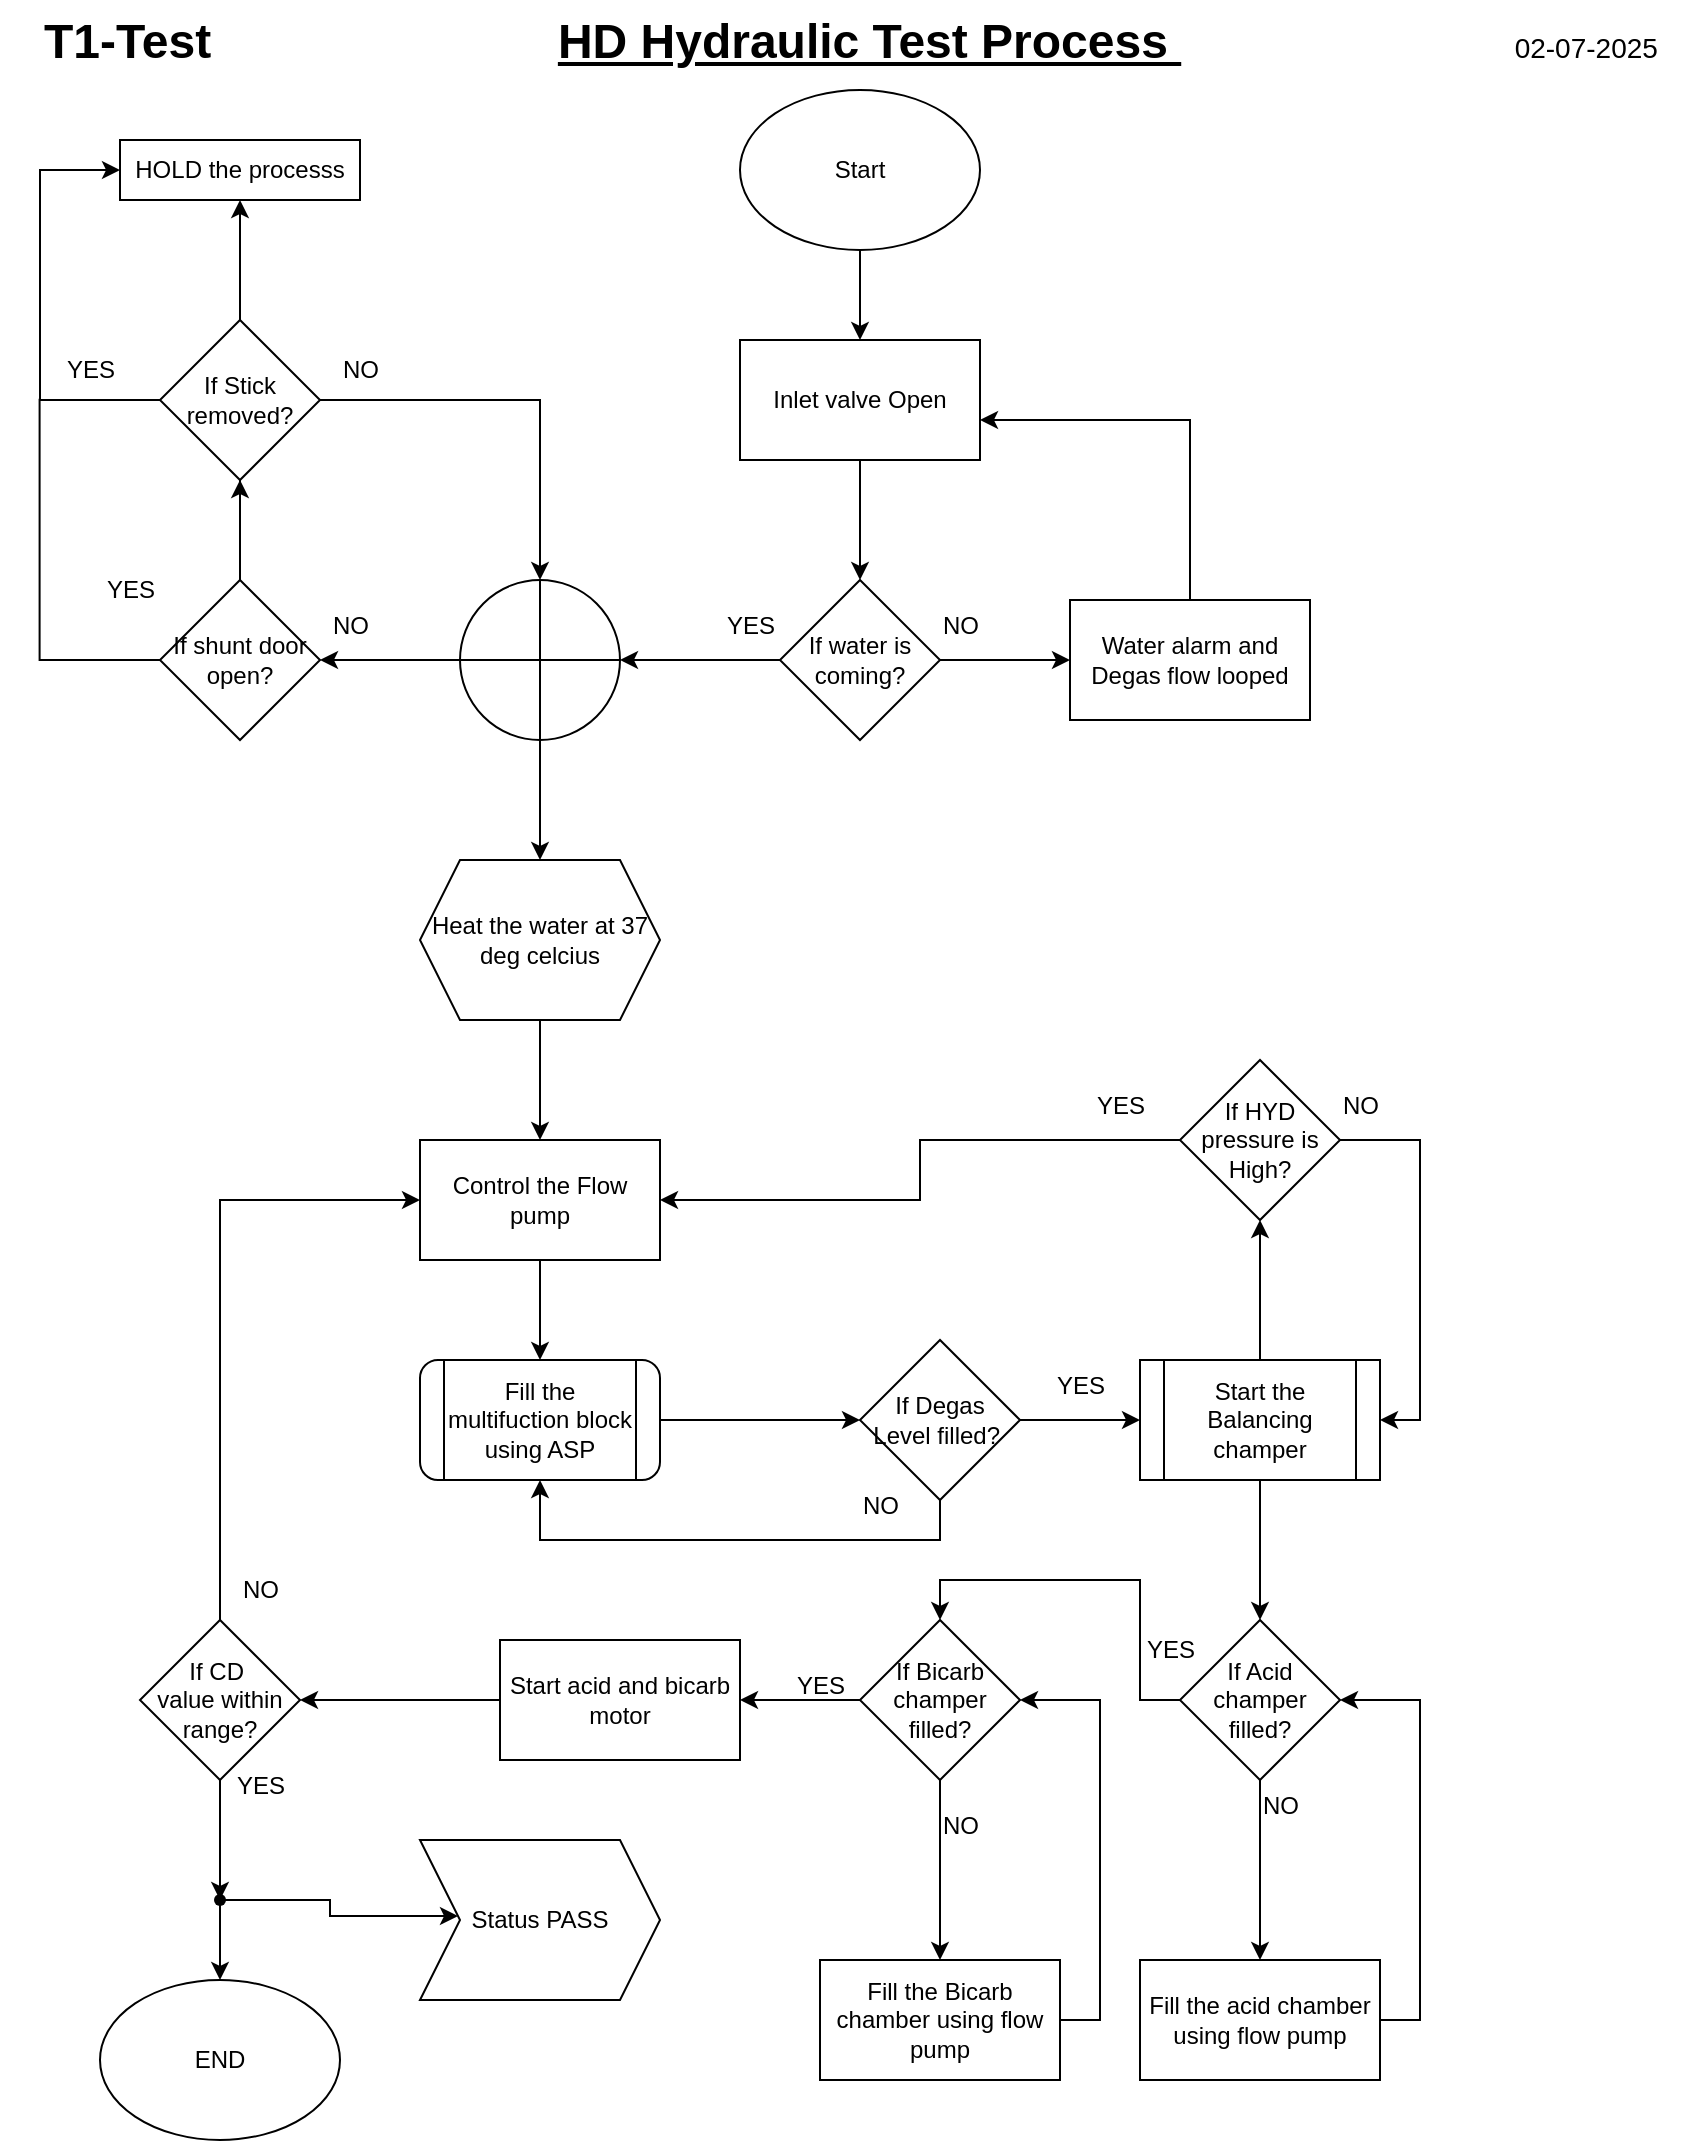 <mxfile version="27.2.0">
  <diagram name="Page-1" id="agJwHo2duFh0nlWvI7rb">
    <mxGraphModel dx="891" dy="356" grid="1" gridSize="10" guides="1" tooltips="1" connect="1" arrows="1" fold="1" page="1" pageScale="1" pageWidth="850" pageHeight="1100" math="0" shadow="0">
      <root>
        <mxCell id="0" />
        <mxCell id="1" parent="0" />
        <mxCell id="fLNXPQ3UnKxgZeLVkNeZ-3" value="" style="edgeStyle=orthogonalEdgeStyle;rounded=0;orthogonalLoop=1;jettySize=auto;html=1;" parent="1" source="fLNXPQ3UnKxgZeLVkNeZ-1" target="fLNXPQ3UnKxgZeLVkNeZ-2" edge="1">
          <mxGeometry relative="1" as="geometry" />
        </mxCell>
        <mxCell id="fLNXPQ3UnKxgZeLVkNeZ-1" value="Start" style="ellipse;whiteSpace=wrap;html=1;" parent="1" vertex="1">
          <mxGeometry x="370" y="45" width="120" height="80" as="geometry" />
        </mxCell>
        <mxCell id="fLNXPQ3UnKxgZeLVkNeZ-5" value="" style="edgeStyle=orthogonalEdgeStyle;rounded=0;orthogonalLoop=1;jettySize=auto;html=1;" parent="1" source="fLNXPQ3UnKxgZeLVkNeZ-2" target="fLNXPQ3UnKxgZeLVkNeZ-4" edge="1">
          <mxGeometry relative="1" as="geometry" />
        </mxCell>
        <mxCell id="fLNXPQ3UnKxgZeLVkNeZ-2" value="Inlet valve Open" style="whiteSpace=wrap;html=1;" parent="1" vertex="1">
          <mxGeometry x="370" y="170" width="120" height="60" as="geometry" />
        </mxCell>
        <mxCell id="fLNXPQ3UnKxgZeLVkNeZ-10" value="" style="edgeStyle=orthogonalEdgeStyle;rounded=0;orthogonalLoop=1;jettySize=auto;html=1;" parent="1" source="fLNXPQ3UnKxgZeLVkNeZ-4" target="fLNXPQ3UnKxgZeLVkNeZ-9" edge="1">
          <mxGeometry relative="1" as="geometry" />
        </mxCell>
        <mxCell id="fLNXPQ3UnKxgZeLVkNeZ-90" style="edgeStyle=orthogonalEdgeStyle;rounded=0;orthogonalLoop=1;jettySize=auto;html=1;exitX=0;exitY=0.5;exitDx=0;exitDy=0;entryX=1;entryY=0.5;entryDx=0;entryDy=0;" parent="1" source="fLNXPQ3UnKxgZeLVkNeZ-4" target="fLNXPQ3UnKxgZeLVkNeZ-89" edge="1">
          <mxGeometry relative="1" as="geometry" />
        </mxCell>
        <mxCell id="fLNXPQ3UnKxgZeLVkNeZ-4" value="If water is coming?" style="rhombus;whiteSpace=wrap;html=1;" parent="1" vertex="1">
          <mxGeometry x="390" y="290" width="80" height="80" as="geometry" />
        </mxCell>
        <mxCell id="fLNXPQ3UnKxgZeLVkNeZ-9" value="Water alarm and Degas flow looped" style="whiteSpace=wrap;html=1;" parent="1" vertex="1">
          <mxGeometry x="535" y="300" width="120" height="60" as="geometry" />
        </mxCell>
        <mxCell id="fLNXPQ3UnKxgZeLVkNeZ-13" value="" style="edgeStyle=orthogonalEdgeStyle;rounded=0;orthogonalLoop=1;jettySize=auto;html=1;exitX=0.5;exitY=0;exitDx=0;exitDy=0;" parent="1" source="fLNXPQ3UnKxgZeLVkNeZ-9" target="fLNXPQ3UnKxgZeLVkNeZ-2" edge="1">
          <mxGeometry relative="1" as="geometry">
            <mxPoint x="595" y="190" as="sourcePoint" />
            <Array as="points">
              <mxPoint x="595" y="210" />
            </Array>
          </mxGeometry>
        </mxCell>
        <mxCell id="fLNXPQ3UnKxgZeLVkNeZ-14" value="NO" style="text;html=1;align=center;verticalAlign=middle;resizable=0;points=[];autosize=1;strokeColor=none;fillColor=none;" parent="1" vertex="1">
          <mxGeometry x="460" y="298" width="40" height="30" as="geometry" />
        </mxCell>
        <mxCell id="fLNXPQ3UnKxgZeLVkNeZ-25" value="" style="edgeStyle=orthogonalEdgeStyle;rounded=0;orthogonalLoop=1;jettySize=auto;html=1;" parent="1" source="fLNXPQ3UnKxgZeLVkNeZ-22" target="fLNXPQ3UnKxgZeLVkNeZ-24" edge="1">
          <mxGeometry relative="1" as="geometry" />
        </mxCell>
        <mxCell id="fLNXPQ3UnKxgZeLVkNeZ-22" value="Fill the multifuction block using ASP" style="shape=process;whiteSpace=wrap;html=1;backgroundOutline=1;sketch=0;pointerEvents=1;resizable=0;rounded=1;" parent="1" vertex="1">
          <mxGeometry x="210" y="680" width="120" height="60" as="geometry" />
        </mxCell>
        <mxCell id="fLNXPQ3UnKxgZeLVkNeZ-26" style="edgeStyle=orthogonalEdgeStyle;rounded=0;orthogonalLoop=1;jettySize=auto;html=1;exitX=0.5;exitY=1;exitDx=0;exitDy=0;entryX=0.5;entryY=1;entryDx=0;entryDy=0;" parent="1" source="fLNXPQ3UnKxgZeLVkNeZ-24" target="fLNXPQ3UnKxgZeLVkNeZ-22" edge="1">
          <mxGeometry relative="1" as="geometry" />
        </mxCell>
        <mxCell id="fLNXPQ3UnKxgZeLVkNeZ-29" value="" style="edgeStyle=orthogonalEdgeStyle;rounded=0;orthogonalLoop=1;jettySize=auto;html=1;" parent="1" source="fLNXPQ3UnKxgZeLVkNeZ-24" target="fLNXPQ3UnKxgZeLVkNeZ-28" edge="1">
          <mxGeometry relative="1" as="geometry" />
        </mxCell>
        <mxCell id="fLNXPQ3UnKxgZeLVkNeZ-24" value="&lt;div style=&quot;&quot;&gt;&lt;span style=&quot;background-color: transparent; color: light-dark(rgb(0, 0, 0), rgb(255, 255, 255));&quot;&gt;If&amp;nbsp;&lt;/span&gt;&lt;span style=&quot;background-color: transparent; color: light-dark(rgb(0, 0, 0), rgb(255, 255, 255));&quot;&gt;Degas&lt;/span&gt;&lt;/div&gt;&lt;div style=&quot;&quot;&gt;&lt;span style=&quot;background-color: transparent; color: light-dark(rgb(0, 0, 0), rgb(255, 255, 255));&quot;&gt;Level&amp;nbsp;&lt;/span&gt;&lt;span style=&quot;background-color: transparent; color: light-dark(rgb(0, 0, 0), rgb(255, 255, 255));&quot;&gt;filled?&amp;nbsp;&lt;/span&gt;&lt;/div&gt;" style="rhombus;whiteSpace=wrap;html=1;sketch=0;pointerEvents=1;resizable=0;rounded=1;arcSize=0;align=center;" parent="1" vertex="1">
          <mxGeometry x="430" y="670" width="80" height="80" as="geometry" />
        </mxCell>
        <mxCell id="fLNXPQ3UnKxgZeLVkNeZ-27" value="NO" style="text;html=1;align=center;verticalAlign=middle;resizable=0;points=[];autosize=1;strokeColor=none;fillColor=none;" parent="1" vertex="1">
          <mxGeometry x="420" y="738" width="40" height="30" as="geometry" />
        </mxCell>
        <mxCell id="fLNXPQ3UnKxgZeLVkNeZ-31" value="" style="edgeStyle=orthogonalEdgeStyle;rounded=0;orthogonalLoop=1;jettySize=auto;html=1;" parent="1" source="fLNXPQ3UnKxgZeLVkNeZ-28" target="fLNXPQ3UnKxgZeLVkNeZ-30" edge="1">
          <mxGeometry relative="1" as="geometry" />
        </mxCell>
        <mxCell id="fLNXPQ3UnKxgZeLVkNeZ-55" value="" style="edgeStyle=orthogonalEdgeStyle;rounded=0;orthogonalLoop=1;jettySize=auto;html=1;" parent="1" source="fLNXPQ3UnKxgZeLVkNeZ-28" target="fLNXPQ3UnKxgZeLVkNeZ-54" edge="1">
          <mxGeometry relative="1" as="geometry" />
        </mxCell>
        <mxCell id="fLNXPQ3UnKxgZeLVkNeZ-28" value="Start the Balancing champer" style="shape=process;whiteSpace=wrap;html=1;backgroundOutline=1;sketch=0;pointerEvents=1;resizable=0;rounded=1;arcSize=0;" parent="1" vertex="1">
          <mxGeometry x="570" y="680" width="120" height="60" as="geometry" />
        </mxCell>
        <mxCell id="fLNXPQ3UnKxgZeLVkNeZ-38" value="" style="edgeStyle=orthogonalEdgeStyle;rounded=0;orthogonalLoop=1;jettySize=auto;html=1;" parent="1" source="fLNXPQ3UnKxgZeLVkNeZ-30" target="fLNXPQ3UnKxgZeLVkNeZ-37" edge="1">
          <mxGeometry relative="1" as="geometry" />
        </mxCell>
        <mxCell id="fLNXPQ3UnKxgZeLVkNeZ-46" style="edgeStyle=orthogonalEdgeStyle;rounded=0;orthogonalLoop=1;jettySize=auto;html=1;entryX=0.5;entryY=0;entryDx=0;entryDy=0;" parent="1" source="fLNXPQ3UnKxgZeLVkNeZ-30" target="fLNXPQ3UnKxgZeLVkNeZ-32" edge="1">
          <mxGeometry relative="1" as="geometry">
            <Array as="points">
              <mxPoint x="570" y="850" />
              <mxPoint x="570" y="790" />
              <mxPoint x="470" y="790" />
            </Array>
          </mxGeometry>
        </mxCell>
        <mxCell id="fLNXPQ3UnKxgZeLVkNeZ-30" value="&lt;font style=&quot;font-size: 12px;&quot;&gt;If Acid champer filled?&lt;/font&gt;" style="rhombus;whiteSpace=wrap;html=1;sketch=0;pointerEvents=1;resizable=0;rounded=1;arcSize=0;" parent="1" vertex="1">
          <mxGeometry x="590" y="810" width="80" height="80" as="geometry" />
        </mxCell>
        <mxCell id="fLNXPQ3UnKxgZeLVkNeZ-36" value="" style="edgeStyle=orthogonalEdgeStyle;rounded=0;orthogonalLoop=1;jettySize=auto;html=1;" parent="1" source="fLNXPQ3UnKxgZeLVkNeZ-32" target="fLNXPQ3UnKxgZeLVkNeZ-35" edge="1">
          <mxGeometry relative="1" as="geometry" />
        </mxCell>
        <mxCell id="fLNXPQ3UnKxgZeLVkNeZ-51" value="" style="edgeStyle=orthogonalEdgeStyle;rounded=0;orthogonalLoop=1;jettySize=auto;html=1;" parent="1" source="fLNXPQ3UnKxgZeLVkNeZ-32" target="fLNXPQ3UnKxgZeLVkNeZ-50" edge="1">
          <mxGeometry relative="1" as="geometry" />
        </mxCell>
        <mxCell id="fLNXPQ3UnKxgZeLVkNeZ-32" value="&lt;font style=&quot;font-size: 12px;&quot;&gt;If Bicarb champer filled?&lt;/font&gt;" style="rhombus;whiteSpace=wrap;html=1;sketch=0;pointerEvents=1;resizable=0;rounded=1;arcSize=0;" parent="1" vertex="1">
          <mxGeometry x="430" y="810" width="80" height="80" as="geometry" />
        </mxCell>
        <mxCell id="fLNXPQ3UnKxgZeLVkNeZ-34" value="YES" style="text;html=1;align=center;verticalAlign=middle;resizable=0;points=[];autosize=1;strokeColor=none;fillColor=none;" parent="1" vertex="1">
          <mxGeometry x="560" y="810" width="50" height="30" as="geometry" />
        </mxCell>
        <mxCell id="fLNXPQ3UnKxgZeLVkNeZ-47" style="edgeStyle=orthogonalEdgeStyle;rounded=0;orthogonalLoop=1;jettySize=auto;html=1;entryX=1;entryY=0.5;entryDx=0;entryDy=0;" parent="1" source="fLNXPQ3UnKxgZeLVkNeZ-35" target="fLNXPQ3UnKxgZeLVkNeZ-32" edge="1">
          <mxGeometry relative="1" as="geometry">
            <Array as="points">
              <mxPoint x="550" y="1010" />
              <mxPoint x="550" y="850" />
            </Array>
          </mxGeometry>
        </mxCell>
        <mxCell id="fLNXPQ3UnKxgZeLVkNeZ-35" value="Fill the Bicarb chamber using flow pump" style="whiteSpace=wrap;html=1;sketch=0;pointerEvents=1;resizable=0;rounded=1;arcSize=0;" parent="1" vertex="1">
          <mxGeometry x="410" y="980" width="120" height="60" as="geometry" />
        </mxCell>
        <mxCell id="fLNXPQ3UnKxgZeLVkNeZ-39" style="edgeStyle=orthogonalEdgeStyle;rounded=0;orthogonalLoop=1;jettySize=auto;html=1;exitX=1;exitY=0.5;exitDx=0;exitDy=0;entryX=1;entryY=0.5;entryDx=0;entryDy=0;" parent="1" source="fLNXPQ3UnKxgZeLVkNeZ-37" target="fLNXPQ3UnKxgZeLVkNeZ-30" edge="1">
          <mxGeometry relative="1" as="geometry" />
        </mxCell>
        <mxCell id="fLNXPQ3UnKxgZeLVkNeZ-37" value="Fill the acid chamber using flow pump" style="whiteSpace=wrap;html=1;sketch=0;pointerEvents=1;resizable=0;rounded=1;arcSize=0;" parent="1" vertex="1">
          <mxGeometry x="570" y="980" width="120" height="60" as="geometry" />
        </mxCell>
        <mxCell id="fLNXPQ3UnKxgZeLVkNeZ-75" value="" style="edgeStyle=orthogonalEdgeStyle;rounded=0;orthogonalLoop=1;jettySize=auto;html=1;" parent="1" source="fLNXPQ3UnKxgZeLVkNeZ-50" target="fLNXPQ3UnKxgZeLVkNeZ-74" edge="1">
          <mxGeometry relative="1" as="geometry" />
        </mxCell>
        <mxCell id="fLNXPQ3UnKxgZeLVkNeZ-50" value="Start acid and bicarb motor" style="whiteSpace=wrap;html=1;sketch=0;pointerEvents=1;resizable=0;rounded=1;arcSize=0;" parent="1" vertex="1">
          <mxGeometry x="250" y="820" width="120" height="60" as="geometry" />
        </mxCell>
        <mxCell id="fLNXPQ3UnKxgZeLVkNeZ-63" style="edgeStyle=orthogonalEdgeStyle;rounded=0;orthogonalLoop=1;jettySize=auto;html=1;exitX=0;exitY=0.5;exitDx=0;exitDy=0;entryX=1;entryY=0.5;entryDx=0;entryDy=0;" parent="1" source="fLNXPQ3UnKxgZeLVkNeZ-54" target="fLNXPQ3UnKxgZeLVkNeZ-61" edge="1">
          <mxGeometry relative="1" as="geometry" />
        </mxCell>
        <mxCell id="fLNXPQ3UnKxgZeLVkNeZ-68" style="edgeStyle=orthogonalEdgeStyle;rounded=0;orthogonalLoop=1;jettySize=auto;html=1;exitX=1;exitY=0.5;exitDx=0;exitDy=0;entryX=1;entryY=0.5;entryDx=0;entryDy=0;" parent="1" source="fLNXPQ3UnKxgZeLVkNeZ-54" target="fLNXPQ3UnKxgZeLVkNeZ-28" edge="1">
          <mxGeometry relative="1" as="geometry" />
        </mxCell>
        <mxCell id="fLNXPQ3UnKxgZeLVkNeZ-54" value="If HYD pressure is High?" style="rhombus;whiteSpace=wrap;html=1;sketch=0;pointerEvents=1;resizable=0;rounded=1;arcSize=0;" parent="1" vertex="1">
          <mxGeometry x="590" y="530" width="80" height="80" as="geometry" />
        </mxCell>
        <mxCell id="fLNXPQ3UnKxgZeLVkNeZ-62" value="" style="edgeStyle=orthogonalEdgeStyle;rounded=0;orthogonalLoop=1;jettySize=auto;html=1;" parent="1" source="fLNXPQ3UnKxgZeLVkNeZ-60" target="fLNXPQ3UnKxgZeLVkNeZ-61" edge="1">
          <mxGeometry relative="1" as="geometry" />
        </mxCell>
        <mxCell id="fLNXPQ3UnKxgZeLVkNeZ-60" value="Heat the water at 37 deg celcius" style="shape=hexagon;perimeter=hexagonPerimeter2;whiteSpace=wrap;html=1;fixedSize=1;" parent="1" vertex="1">
          <mxGeometry x="210" y="430" width="120" height="80" as="geometry" />
        </mxCell>
        <mxCell id="fLNXPQ3UnKxgZeLVkNeZ-64" style="edgeStyle=orthogonalEdgeStyle;rounded=0;orthogonalLoop=1;jettySize=auto;html=1;exitX=0.5;exitY=1;exitDx=0;exitDy=0;entryX=0.5;entryY=0;entryDx=0;entryDy=0;" parent="1" source="fLNXPQ3UnKxgZeLVkNeZ-61" target="fLNXPQ3UnKxgZeLVkNeZ-22" edge="1">
          <mxGeometry relative="1" as="geometry" />
        </mxCell>
        <mxCell id="fLNXPQ3UnKxgZeLVkNeZ-61" value="Control the Flow pump" style="whiteSpace=wrap;html=1;" parent="1" vertex="1">
          <mxGeometry x="210" y="570" width="120" height="60" as="geometry" />
        </mxCell>
        <mxCell id="fLNXPQ3UnKxgZeLVkNeZ-67" value="YES" style="text;html=1;align=center;verticalAlign=middle;resizable=0;points=[];autosize=1;strokeColor=none;fillColor=none;" parent="1" vertex="1">
          <mxGeometry x="535" y="538" width="50" height="30" as="geometry" />
        </mxCell>
        <mxCell id="fLNXPQ3UnKxgZeLVkNeZ-69" value="NO" style="text;html=1;align=center;verticalAlign=middle;resizable=0;points=[];autosize=1;strokeColor=none;fillColor=none;" parent="1" vertex="1">
          <mxGeometry x="660" y="538" width="40" height="30" as="geometry" />
        </mxCell>
        <mxCell id="fLNXPQ3UnKxgZeLVkNeZ-70" value="YES" style="text;html=1;align=center;verticalAlign=middle;resizable=0;points=[];autosize=1;strokeColor=none;fillColor=none;" parent="1" vertex="1">
          <mxGeometry x="515" y="678" width="50" height="30" as="geometry" />
        </mxCell>
        <mxCell id="fLNXPQ3UnKxgZeLVkNeZ-71" value="NO" style="text;html=1;align=center;verticalAlign=middle;resizable=0;points=[];autosize=1;strokeColor=none;fillColor=none;" parent="1" vertex="1">
          <mxGeometry x="620" y="888" width="40" height="30" as="geometry" />
        </mxCell>
        <mxCell id="fLNXPQ3UnKxgZeLVkNeZ-72" value="NO" style="text;html=1;align=center;verticalAlign=middle;resizable=0;points=[];autosize=1;strokeColor=none;fillColor=none;" parent="1" vertex="1">
          <mxGeometry x="460" y="898" width="40" height="30" as="geometry" />
        </mxCell>
        <mxCell id="fLNXPQ3UnKxgZeLVkNeZ-73" value="YES" style="text;html=1;align=center;verticalAlign=middle;resizable=0;points=[];autosize=1;strokeColor=none;fillColor=none;" parent="1" vertex="1">
          <mxGeometry x="385" y="828" width="50" height="30" as="geometry" />
        </mxCell>
        <mxCell id="fLNXPQ3UnKxgZeLVkNeZ-80" value="" style="edgeStyle=orthogonalEdgeStyle;rounded=0;orthogonalLoop=1;jettySize=auto;html=1;" parent="1" source="fLNXPQ3UnKxgZeLVkNeZ-74" target="fLNXPQ3UnKxgZeLVkNeZ-79" edge="1">
          <mxGeometry relative="1" as="geometry" />
        </mxCell>
        <mxCell id="fLNXPQ3UnKxgZeLVkNeZ-85" style="edgeStyle=orthogonalEdgeStyle;rounded=0;orthogonalLoop=1;jettySize=auto;html=1;exitX=0.5;exitY=0;exitDx=0;exitDy=0;entryX=0;entryY=0.5;entryDx=0;entryDy=0;" parent="1" source="fLNXPQ3UnKxgZeLVkNeZ-74" target="fLNXPQ3UnKxgZeLVkNeZ-61" edge="1">
          <mxGeometry relative="1" as="geometry" />
        </mxCell>
        <mxCell id="fLNXPQ3UnKxgZeLVkNeZ-74" value="If&amp;nbsp;&lt;span style=&quot;background-color: transparent; color: light-dark(rgb(0, 0, 0), rgb(255, 255, 255));&quot;&gt;CD&amp;nbsp;&lt;/span&gt;&lt;div&gt;&lt;span style=&quot;background-color: transparent; color: light-dark(rgb(0, 0, 0), rgb(255, 255, 255));&quot;&gt;value within range?&lt;/span&gt;&lt;/div&gt;" style="rhombus;whiteSpace=wrap;html=1;sketch=0;pointerEvents=1;resizable=0;rounded=1;arcSize=0;" parent="1" vertex="1">
          <mxGeometry x="70" y="810" width="80" height="80" as="geometry" />
        </mxCell>
        <mxCell id="fLNXPQ3UnKxgZeLVkNeZ-76" value="Status PASS" style="shape=step;perimeter=stepPerimeter;whiteSpace=wrap;html=1;fixedSize=1;sketch=0;pointerEvents=1;resizable=0;rounded=1;arcSize=0;" parent="1" vertex="1">
          <mxGeometry x="210" y="920" width="120" height="80" as="geometry" />
        </mxCell>
        <mxCell id="fLNXPQ3UnKxgZeLVkNeZ-81" value="" style="edgeStyle=orthogonalEdgeStyle;rounded=0;orthogonalLoop=1;jettySize=auto;html=1;" parent="1" source="fLNXPQ3UnKxgZeLVkNeZ-79" target="fLNXPQ3UnKxgZeLVkNeZ-76" edge="1">
          <mxGeometry relative="1" as="geometry">
            <mxPoint x="110" y="950" as="sourcePoint" />
            <Array as="points">
              <mxPoint x="165" y="950" />
              <mxPoint x="165" y="958" />
            </Array>
          </mxGeometry>
        </mxCell>
        <mxCell id="fLNXPQ3UnKxgZeLVkNeZ-82" value="" style="edgeStyle=orthogonalEdgeStyle;rounded=0;orthogonalLoop=1;jettySize=auto;html=1;" parent="1" target="fLNXPQ3UnKxgZeLVkNeZ-79" edge="1">
          <mxGeometry relative="1" as="geometry">
            <mxPoint x="110" y="950" as="sourcePoint" />
            <mxPoint x="229" y="958" as="targetPoint" />
            <Array as="points" />
          </mxGeometry>
        </mxCell>
        <mxCell id="fLNXPQ3UnKxgZeLVkNeZ-84" value="" style="edgeStyle=orthogonalEdgeStyle;rounded=0;orthogonalLoop=1;jettySize=auto;html=1;" parent="1" source="fLNXPQ3UnKxgZeLVkNeZ-79" target="fLNXPQ3UnKxgZeLVkNeZ-83" edge="1">
          <mxGeometry relative="1" as="geometry" />
        </mxCell>
        <mxCell id="fLNXPQ3UnKxgZeLVkNeZ-79" value="" style="shape=waypoint;sketch=0;size=6;pointerEvents=1;points=[];fillColor=default;resizable=0;rotatable=0;perimeter=centerPerimeter;snapToPoint=1;rounded=1;arcSize=0;" parent="1" vertex="1">
          <mxGeometry x="100" y="940" width="20" height="20" as="geometry" />
        </mxCell>
        <mxCell id="fLNXPQ3UnKxgZeLVkNeZ-83" value="END" style="ellipse;whiteSpace=wrap;html=1;" parent="1" vertex="1">
          <mxGeometry x="50" y="990" width="120" height="80" as="geometry" />
        </mxCell>
        <mxCell id="fLNXPQ3UnKxgZeLVkNeZ-86" value="NO" style="text;html=1;align=center;verticalAlign=middle;resizable=0;points=[];autosize=1;strokeColor=none;fillColor=none;" parent="1" vertex="1">
          <mxGeometry x="110" y="780" width="40" height="30" as="geometry" />
        </mxCell>
        <mxCell id="fLNXPQ3UnKxgZeLVkNeZ-87" value="YES" style="text;html=1;align=center;verticalAlign=middle;resizable=0;points=[];autosize=1;strokeColor=none;fillColor=none;" parent="1" vertex="1">
          <mxGeometry x="105" y="878" width="50" height="30" as="geometry" />
        </mxCell>
        <mxCell id="fLNXPQ3UnKxgZeLVkNeZ-88" value="YES" style="text;html=1;align=center;verticalAlign=middle;resizable=0;points=[];autosize=1;strokeColor=none;fillColor=none;" parent="1" vertex="1">
          <mxGeometry x="350" y="298" width="50" height="30" as="geometry" />
        </mxCell>
        <mxCell id="fLNXPQ3UnKxgZeLVkNeZ-91" style="edgeStyle=orthogonalEdgeStyle;rounded=0;orthogonalLoop=1;jettySize=auto;html=1;exitX=0.5;exitY=1;exitDx=0;exitDy=0;entryX=0.5;entryY=0;entryDx=0;entryDy=0;" parent="1" source="fLNXPQ3UnKxgZeLVkNeZ-89" target="fLNXPQ3UnKxgZeLVkNeZ-60" edge="1">
          <mxGeometry relative="1" as="geometry" />
        </mxCell>
        <mxCell id="fLNXPQ3UnKxgZeLVkNeZ-93" value="" style="edgeStyle=orthogonalEdgeStyle;rounded=0;orthogonalLoop=1;jettySize=auto;html=1;" parent="1" source="fLNXPQ3UnKxgZeLVkNeZ-89" target="fLNXPQ3UnKxgZeLVkNeZ-92" edge="1">
          <mxGeometry relative="1" as="geometry" />
        </mxCell>
        <mxCell id="fLNXPQ3UnKxgZeLVkNeZ-89" value="" style="shape=orEllipse;perimeter=ellipsePerimeter;whiteSpace=wrap;html=1;backgroundOutline=1;" parent="1" vertex="1">
          <mxGeometry x="230" y="290" width="80" height="80" as="geometry" />
        </mxCell>
        <mxCell id="fLNXPQ3UnKxgZeLVkNeZ-95" value="" style="edgeStyle=orthogonalEdgeStyle;rounded=0;orthogonalLoop=1;jettySize=auto;html=1;" parent="1" source="fLNXPQ3UnKxgZeLVkNeZ-92" target="fLNXPQ3UnKxgZeLVkNeZ-94" edge="1">
          <mxGeometry relative="1" as="geometry" />
        </mxCell>
        <mxCell id="fLNXPQ3UnKxgZeLVkNeZ-100" value="" style="edgeStyle=orthogonalEdgeStyle;rounded=0;orthogonalLoop=1;jettySize=auto;html=1;" parent="1" source="fLNXPQ3UnKxgZeLVkNeZ-92" target="fLNXPQ3UnKxgZeLVkNeZ-99" edge="1">
          <mxGeometry relative="1" as="geometry" />
        </mxCell>
        <mxCell id="fLNXPQ3UnKxgZeLVkNeZ-92" value="If shunt door open?" style="rhombus;whiteSpace=wrap;html=1;" parent="1" vertex="1">
          <mxGeometry x="80" y="290" width="80" height="80" as="geometry" />
        </mxCell>
        <mxCell id="fLNXPQ3UnKxgZeLVkNeZ-97" style="edgeStyle=orthogonalEdgeStyle;rounded=0;orthogonalLoop=1;jettySize=auto;html=1;exitX=1;exitY=0.5;exitDx=0;exitDy=0;entryX=0.5;entryY=0;entryDx=0;entryDy=0;" parent="1" source="fLNXPQ3UnKxgZeLVkNeZ-94" target="fLNXPQ3UnKxgZeLVkNeZ-89" edge="1">
          <mxGeometry relative="1" as="geometry" />
        </mxCell>
        <mxCell id="fLNXPQ3UnKxgZeLVkNeZ-109" style="edgeStyle=orthogonalEdgeStyle;rounded=0;orthogonalLoop=1;jettySize=auto;html=1;exitX=0;exitY=0.5;exitDx=0;exitDy=0;entryX=0;entryY=0.5;entryDx=0;entryDy=0;" parent="1" source="fLNXPQ3UnKxgZeLVkNeZ-94" target="fLNXPQ3UnKxgZeLVkNeZ-99" edge="1">
          <mxGeometry relative="1" as="geometry">
            <Array as="points">
              <mxPoint x="20" y="200" />
              <mxPoint x="20" y="85" />
            </Array>
          </mxGeometry>
        </mxCell>
        <mxCell id="fLNXPQ3UnKxgZeLVkNeZ-94" value="If Stick removed?" style="rhombus;whiteSpace=wrap;html=1;" parent="1" vertex="1">
          <mxGeometry x="80" y="160" width="80" height="80" as="geometry" />
        </mxCell>
        <mxCell id="fLNXPQ3UnKxgZeLVkNeZ-98" value="NO" style="text;html=1;align=center;verticalAlign=middle;resizable=0;points=[];autosize=1;strokeColor=none;fillColor=none;" parent="1" vertex="1">
          <mxGeometry x="160" y="170" width="40" height="30" as="geometry" />
        </mxCell>
        <mxCell id="fLNXPQ3UnKxgZeLVkNeZ-99" value="HOLD the processs" style="whiteSpace=wrap;html=1;" parent="1" vertex="1">
          <mxGeometry x="60" y="70" width="120" height="30" as="geometry" />
        </mxCell>
        <mxCell id="fLNXPQ3UnKxgZeLVkNeZ-107" value="YES" style="text;html=1;align=center;verticalAlign=middle;resizable=0;points=[];autosize=1;strokeColor=none;fillColor=none;" parent="1" vertex="1">
          <mxGeometry x="20" y="170" width="50" height="30" as="geometry" />
        </mxCell>
        <mxCell id="fLNXPQ3UnKxgZeLVkNeZ-108" value="YES" style="text;html=1;align=center;verticalAlign=middle;resizable=0;points=[];autosize=1;strokeColor=none;fillColor=none;" parent="1" vertex="1">
          <mxGeometry x="40" y="280" width="50" height="30" as="geometry" />
        </mxCell>
        <mxCell id="fLNXPQ3UnKxgZeLVkNeZ-116" value="" style="endArrow=none;html=1;rounded=0;edgeStyle=orthogonalEdgeStyle;exitX=0;exitY=0.5;exitDx=0;exitDy=0;entryX=-0.004;entryY=0.978;entryDx=0;entryDy=0;entryPerimeter=0;" parent="1" source="fLNXPQ3UnKxgZeLVkNeZ-92" target="fLNXPQ3UnKxgZeLVkNeZ-107" edge="1">
          <mxGeometry width="50" height="50" relative="1" as="geometry">
            <mxPoint x="20" y="300" as="sourcePoint" />
            <mxPoint x="23" y="230" as="targetPoint" />
          </mxGeometry>
        </mxCell>
        <mxCell id="fLNXPQ3UnKxgZeLVkNeZ-117" value="NO" style="text;html=1;align=center;verticalAlign=middle;resizable=0;points=[];autosize=1;strokeColor=none;fillColor=none;" parent="1" vertex="1">
          <mxGeometry x="155" y="298" width="40" height="30" as="geometry" />
        </mxCell>
        <mxCell id="BERPQ5LL_pkPdibtwzDC-2" value="&lt;h1 style=&quot;margin-top: 0px;&quot;&gt;&amp;nbsp; &amp;nbsp;T1-Test&amp;nbsp; &amp;nbsp; &amp;nbsp; &amp;nbsp; &amp;nbsp; &amp;nbsp; &amp;nbsp; &amp;nbsp; &amp;nbsp; &amp;nbsp; &amp;nbsp; &amp;nbsp; &amp;nbsp;&amp;nbsp;&lt;u&gt;HD Hydraulic Test Process&amp;nbsp;&lt;/u&gt;&amp;nbsp; &amp;nbsp; &amp;nbsp; &amp;nbsp; &amp;nbsp; &amp;nbsp; &amp;nbsp; &amp;nbsp; &amp;nbsp; &amp;nbsp; &amp;nbsp; &amp;nbsp; &amp;nbsp;&lt;font style=&quot;font-size: 14px; font-weight: normal;&quot;&gt;02-07-2025&lt;/font&gt;&lt;/h1&gt;" style="text;html=1;whiteSpace=wrap;overflow=hidden;rounded=0;" parent="1" vertex="1">
          <mxGeometry width="850" height="50" as="geometry" />
        </mxCell>
      </root>
    </mxGraphModel>
  </diagram>
</mxfile>
